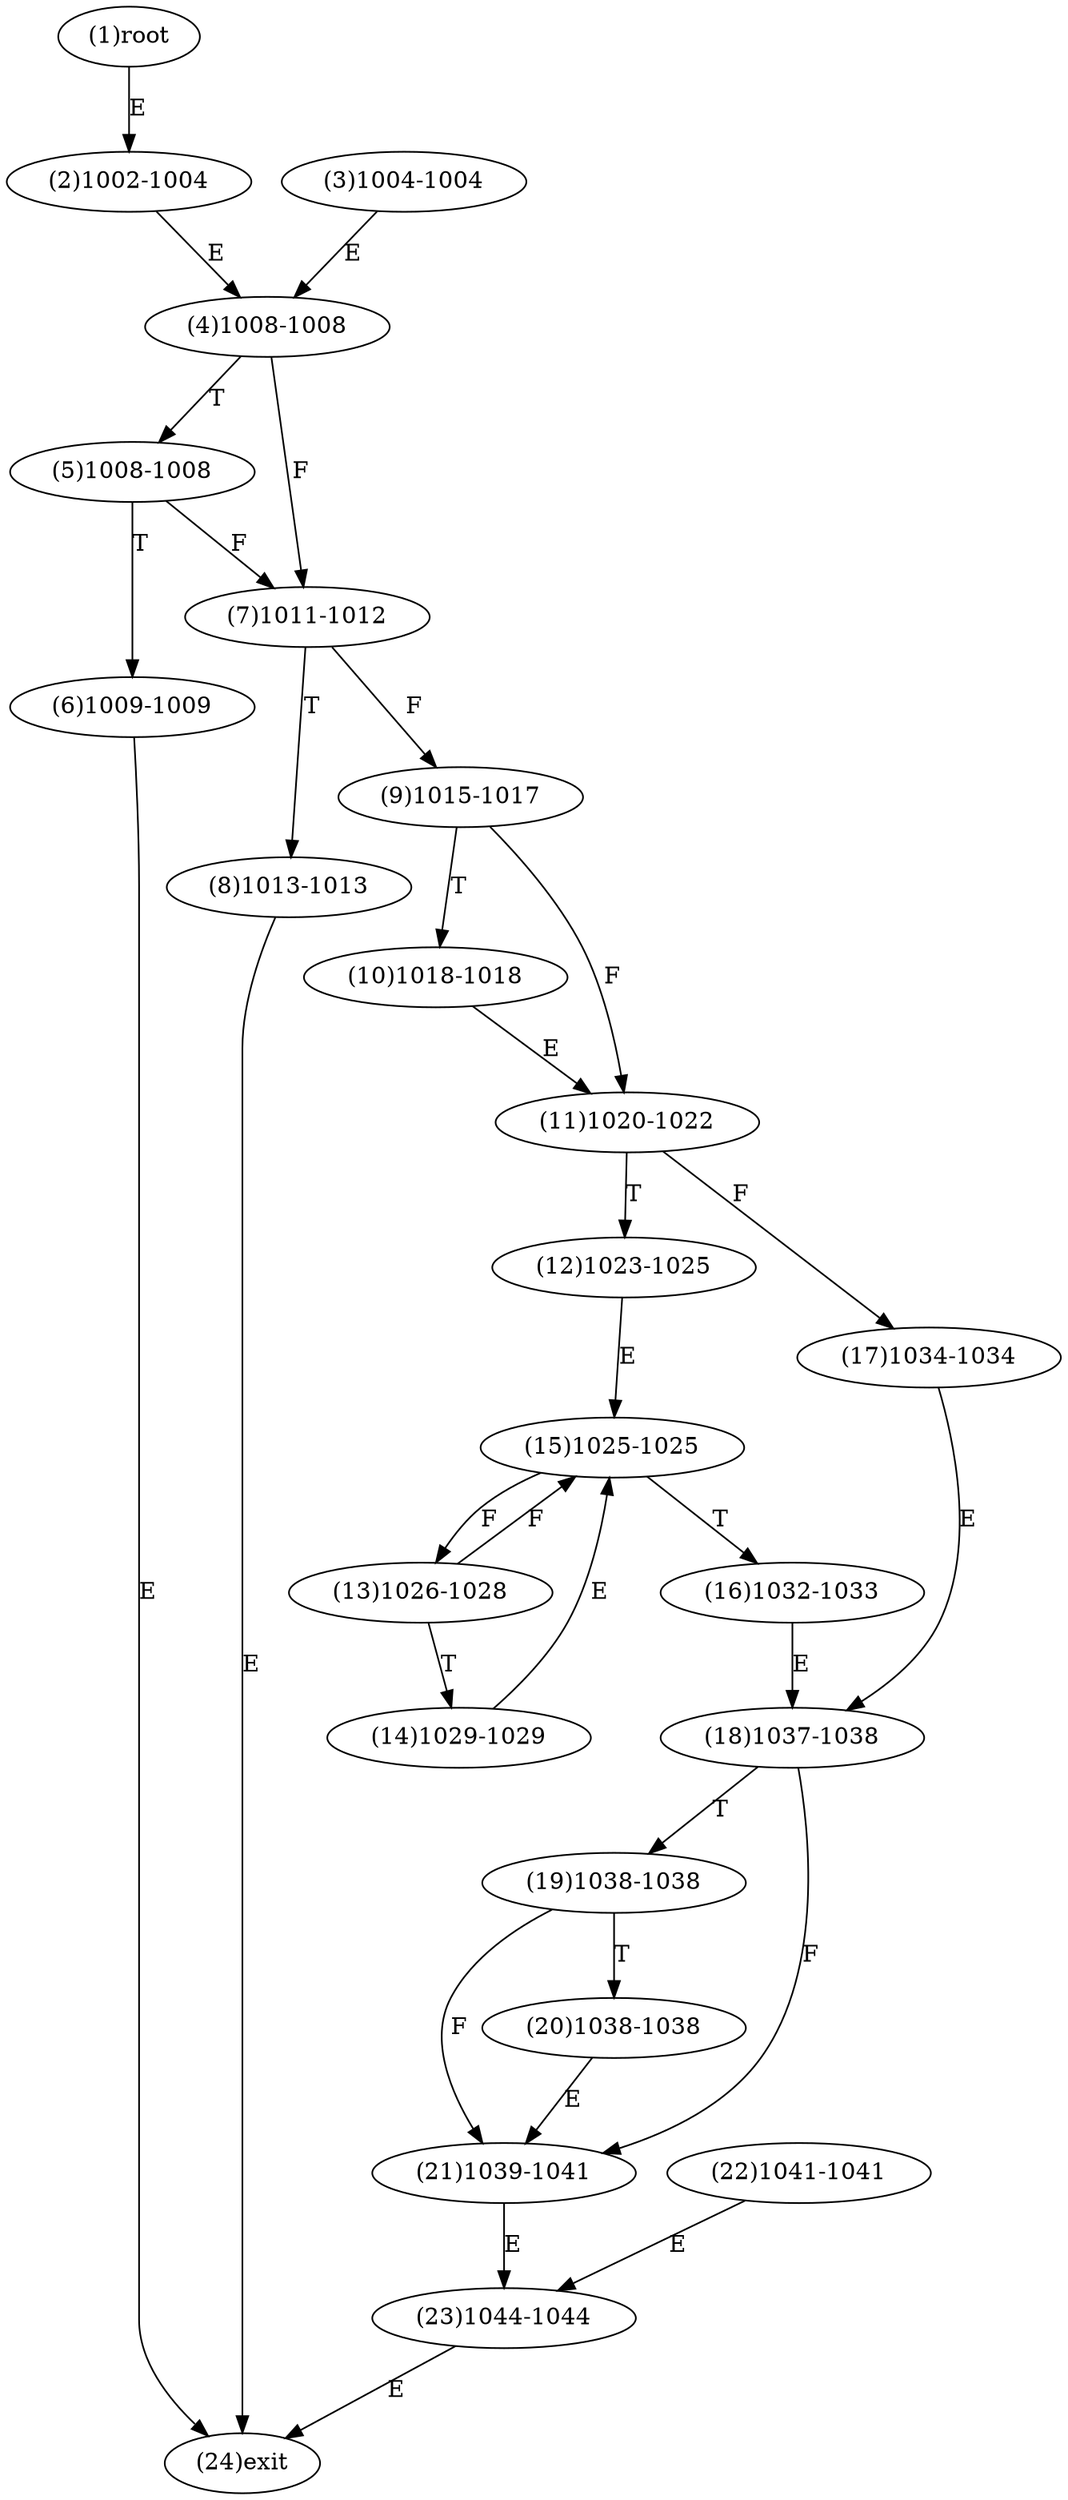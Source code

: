 digraph "" { 
1[ label="(1)root"];
2[ label="(2)1002-1004"];
3[ label="(3)1004-1004"];
4[ label="(4)1008-1008"];
5[ label="(5)1008-1008"];
6[ label="(6)1009-1009"];
7[ label="(7)1011-1012"];
8[ label="(8)1013-1013"];
9[ label="(9)1015-1017"];
10[ label="(10)1018-1018"];
11[ label="(11)1020-1022"];
12[ label="(12)1023-1025"];
13[ label="(13)1026-1028"];
14[ label="(14)1029-1029"];
15[ label="(15)1025-1025"];
17[ label="(17)1034-1034"];
16[ label="(16)1032-1033"];
19[ label="(19)1038-1038"];
18[ label="(18)1037-1038"];
21[ label="(21)1039-1041"];
20[ label="(20)1038-1038"];
23[ label="(23)1044-1044"];
22[ label="(22)1041-1041"];
24[ label="(24)exit"];
1->2[ label="E"];
2->4[ label="E"];
3->4[ label="E"];
4->7[ label="F"];
4->5[ label="T"];
5->7[ label="F"];
5->6[ label="T"];
6->24[ label="E"];
7->9[ label="F"];
7->8[ label="T"];
8->24[ label="E"];
9->11[ label="F"];
9->10[ label="T"];
10->11[ label="E"];
11->17[ label="F"];
11->12[ label="T"];
12->15[ label="E"];
13->15[ label="F"];
13->14[ label="T"];
14->15[ label="E"];
15->13[ label="F"];
15->16[ label="T"];
16->18[ label="E"];
17->18[ label="E"];
18->21[ label="F"];
18->19[ label="T"];
19->21[ label="F"];
19->20[ label="T"];
20->21[ label="E"];
21->23[ label="E"];
22->23[ label="E"];
23->24[ label="E"];
}